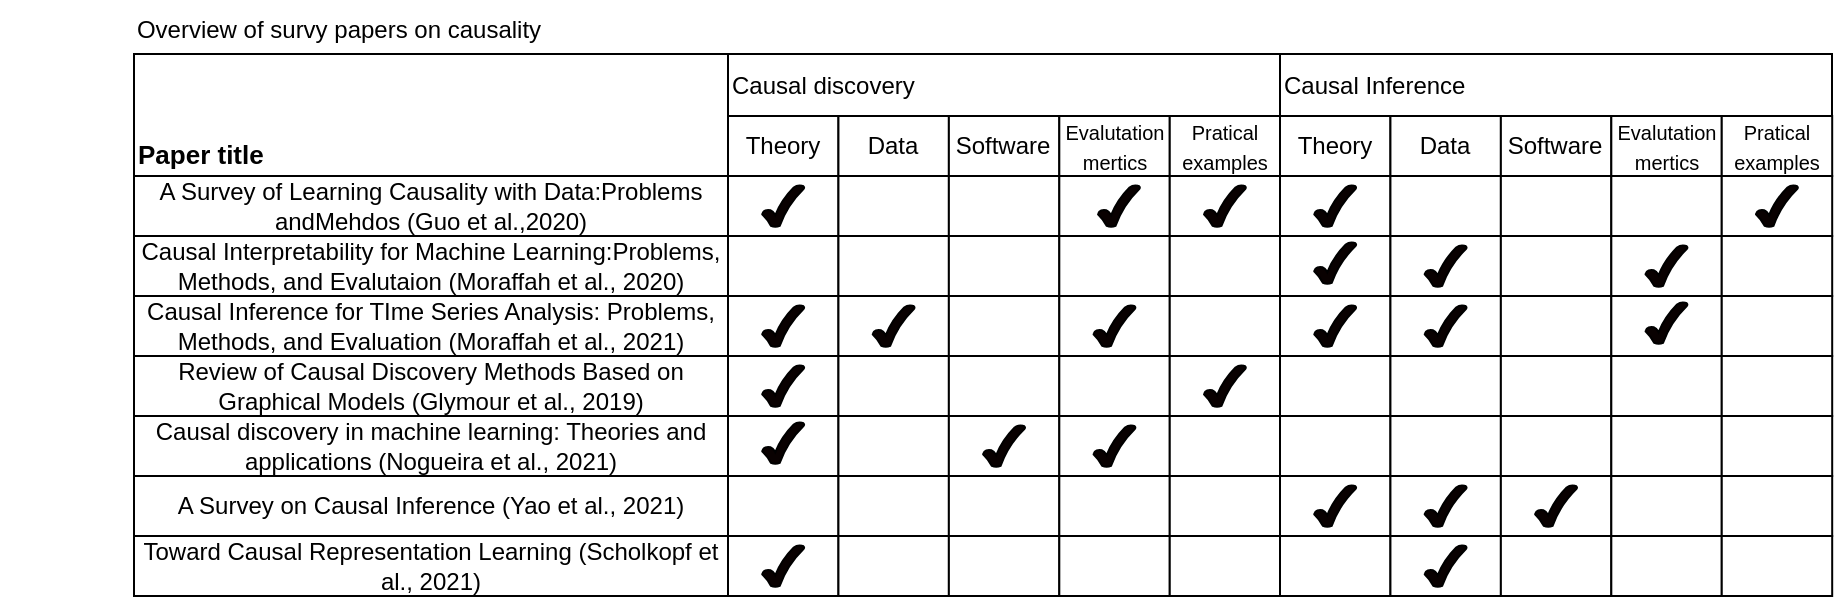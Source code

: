 <mxfile version="22.1.18" type="github">
  <diagram name="第 1 页" id="0yjnDibDTA3Oow093cHx">
    <mxGraphModel dx="1026" dy="1051" grid="0" gridSize="10" guides="1" tooltips="1" connect="1" arrows="1" fold="1" page="0" pageScale="1" pageWidth="1200" pageHeight="1920" math="0" shadow="0">
      <root>
        <mxCell id="0" />
        <mxCell id="1" parent="0" />
        <mxCell id="Acnp41Ya85CCzO2hhUB4-1" value="Overview of survy papers on causality" style="text;html=1;strokeColor=none;fillColor=none;align=center;verticalAlign=middle;whiteSpace=wrap;rounded=0;" vertex="1" parent="1">
          <mxGeometry x="226" y="-144" width="339" height="30" as="geometry" />
        </mxCell>
        <mxCell id="Acnp41Ya85CCzO2hhUB4-2" value="&lt;font style=&quot;font-size: 13px;&quot;&gt;&lt;b&gt;Paper title&lt;/b&gt;&lt;/font&gt;" style="rounded=0;whiteSpace=wrap;html=1;align=left;verticalAlign=bottom;" vertex="1" parent="1">
          <mxGeometry x="293" y="-117" width="297" height="61" as="geometry" />
        </mxCell>
        <mxCell id="Acnp41Ya85CCzO2hhUB4-3" value="" style="rounded=0;whiteSpace=wrap;html=1;" vertex="1" parent="1">
          <mxGeometry x="590" y="-117" width="276" height="60" as="geometry" />
        </mxCell>
        <mxCell id="Acnp41Ya85CCzO2hhUB4-4" value="Causal discovery" style="rounded=0;whiteSpace=wrap;html=1;align=left;" vertex="1" parent="1">
          <mxGeometry x="590" y="-117" width="276" height="31" as="geometry" />
        </mxCell>
        <mxCell id="Acnp41Ya85CCzO2hhUB4-21" value="" style="group" vertex="1" connectable="0" parent="1">
          <mxGeometry x="590" y="-86" width="55.218" height="240" as="geometry" />
        </mxCell>
        <mxCell id="Acnp41Ya85CCzO2hhUB4-6" value="Theory" style="rounded=0;whiteSpace=wrap;html=1;" vertex="1" parent="Acnp41Ya85CCzO2hhUB4-21">
          <mxGeometry width="55.218" height="30" as="geometry" />
        </mxCell>
        <mxCell id="Acnp41Ya85CCzO2hhUB4-8" value="" style="rounded=0;whiteSpace=wrap;html=1;" vertex="1" parent="Acnp41Ya85CCzO2hhUB4-21">
          <mxGeometry y="30" width="55.218" height="30" as="geometry" />
        </mxCell>
        <mxCell id="Acnp41Ya85CCzO2hhUB4-13" value="" style="rounded=0;whiteSpace=wrap;html=1;" vertex="1" parent="Acnp41Ya85CCzO2hhUB4-21">
          <mxGeometry y="60" width="55.218" height="30" as="geometry" />
        </mxCell>
        <mxCell id="Acnp41Ya85CCzO2hhUB4-14" value="" style="rounded=0;whiteSpace=wrap;html=1;" vertex="1" parent="Acnp41Ya85CCzO2hhUB4-21">
          <mxGeometry y="90" width="55.218" height="30" as="geometry" />
        </mxCell>
        <mxCell id="Acnp41Ya85CCzO2hhUB4-17" value="" style="rounded=0;whiteSpace=wrap;html=1;" vertex="1" parent="Acnp41Ya85CCzO2hhUB4-21">
          <mxGeometry y="120" width="55.218" height="30" as="geometry" />
        </mxCell>
        <mxCell id="Acnp41Ya85CCzO2hhUB4-18" value="" style="rounded=0;whiteSpace=wrap;html=1;" vertex="1" parent="Acnp41Ya85CCzO2hhUB4-21">
          <mxGeometry y="150" width="55.218" height="30" as="geometry" />
        </mxCell>
        <mxCell id="Acnp41Ya85CCzO2hhUB4-19" value="" style="rounded=0;whiteSpace=wrap;html=1;" vertex="1" parent="Acnp41Ya85CCzO2hhUB4-21">
          <mxGeometry y="180" width="55.218" height="30" as="geometry" />
        </mxCell>
        <mxCell id="Acnp41Ya85CCzO2hhUB4-20" value="" style="rounded=0;whiteSpace=wrap;html=1;" vertex="1" parent="Acnp41Ya85CCzO2hhUB4-21">
          <mxGeometry y="210" width="55.218" height="30" as="geometry" />
        </mxCell>
        <mxCell id="Acnp41Ya85CCzO2hhUB4-166" value="" style="verticalLabelPosition=bottom;verticalAlign=top;html=1;shape=mxgraph.basic.tick;fillColor=#090101;" vertex="1" parent="Acnp41Ya85CCzO2hhUB4-21">
          <mxGeometry x="17.11" y="34.5" width="21" height="21" as="geometry" />
        </mxCell>
        <mxCell id="Acnp41Ya85CCzO2hhUB4-174" value="" style="verticalLabelPosition=bottom;verticalAlign=top;html=1;shape=mxgraph.basic.tick;fillColor=#090101;" vertex="1" parent="Acnp41Ya85CCzO2hhUB4-21">
          <mxGeometry x="17.11" y="94.5" width="21" height="21" as="geometry" />
        </mxCell>
        <mxCell id="Acnp41Ya85CCzO2hhUB4-180" value="" style="verticalLabelPosition=bottom;verticalAlign=top;html=1;shape=mxgraph.basic.tick;fillColor=#090101;" vertex="1" parent="Acnp41Ya85CCzO2hhUB4-21">
          <mxGeometry x="17.11" y="124.5" width="21" height="21" as="geometry" />
        </mxCell>
        <mxCell id="Acnp41Ya85CCzO2hhUB4-182" value="" style="verticalLabelPosition=bottom;verticalAlign=top;html=1;shape=mxgraph.basic.tick;fillColor=#090101;" vertex="1" parent="Acnp41Ya85CCzO2hhUB4-21">
          <mxGeometry x="17.11" y="153" width="21" height="21" as="geometry" />
        </mxCell>
        <mxCell id="Acnp41Ya85CCzO2hhUB4-189" value="" style="verticalLabelPosition=bottom;verticalAlign=top;html=1;shape=mxgraph.basic.tick;fillColor=#090101;" vertex="1" parent="Acnp41Ya85CCzO2hhUB4-21">
          <mxGeometry x="17.11" y="214.5" width="21" height="21" as="geometry" />
        </mxCell>
        <mxCell id="Acnp41Ya85CCzO2hhUB4-26" value="" style="group" vertex="1" connectable="0" parent="1">
          <mxGeometry x="645.218" y="-86" width="55.218" height="240" as="geometry" />
        </mxCell>
        <mxCell id="Acnp41Ya85CCzO2hhUB4-27" value="Data" style="rounded=0;whiteSpace=wrap;html=1;" vertex="1" parent="Acnp41Ya85CCzO2hhUB4-26">
          <mxGeometry width="55.218" height="30" as="geometry" />
        </mxCell>
        <mxCell id="Acnp41Ya85CCzO2hhUB4-28" value="" style="rounded=0;whiteSpace=wrap;html=1;" vertex="1" parent="Acnp41Ya85CCzO2hhUB4-26">
          <mxGeometry y="30" width="55.218" height="30" as="geometry" />
        </mxCell>
        <mxCell id="Acnp41Ya85CCzO2hhUB4-29" value="" style="rounded=0;whiteSpace=wrap;html=1;" vertex="1" parent="Acnp41Ya85CCzO2hhUB4-26">
          <mxGeometry y="60" width="55.218" height="30" as="geometry" />
        </mxCell>
        <mxCell id="Acnp41Ya85CCzO2hhUB4-30" value="" style="rounded=0;whiteSpace=wrap;html=1;" vertex="1" parent="Acnp41Ya85CCzO2hhUB4-26">
          <mxGeometry y="90" width="55.218" height="30" as="geometry" />
        </mxCell>
        <mxCell id="Acnp41Ya85CCzO2hhUB4-31" value="" style="rounded=0;whiteSpace=wrap;html=1;" vertex="1" parent="Acnp41Ya85CCzO2hhUB4-26">
          <mxGeometry y="120" width="55.218" height="30" as="geometry" />
        </mxCell>
        <mxCell id="Acnp41Ya85CCzO2hhUB4-32" value="" style="rounded=0;whiteSpace=wrap;html=1;" vertex="1" parent="Acnp41Ya85CCzO2hhUB4-26">
          <mxGeometry y="150" width="55.218" height="30" as="geometry" />
        </mxCell>
        <mxCell id="Acnp41Ya85CCzO2hhUB4-33" value="" style="rounded=0;whiteSpace=wrap;html=1;" vertex="1" parent="Acnp41Ya85CCzO2hhUB4-26">
          <mxGeometry y="180" width="55.218" height="30" as="geometry" />
        </mxCell>
        <mxCell id="Acnp41Ya85CCzO2hhUB4-34" value="" style="rounded=0;whiteSpace=wrap;html=1;" vertex="1" parent="Acnp41Ya85CCzO2hhUB4-26">
          <mxGeometry y="210" width="55.218" height="30" as="geometry" />
        </mxCell>
        <mxCell id="Acnp41Ya85CCzO2hhUB4-175" value="" style="verticalLabelPosition=bottom;verticalAlign=top;html=1;shape=mxgraph.basic.tick;fillColor=#090101;" vertex="1" parent="Acnp41Ya85CCzO2hhUB4-26">
          <mxGeometry x="17.112" y="94.5" width="21" height="21" as="geometry" />
        </mxCell>
        <mxCell id="Acnp41Ya85CCzO2hhUB4-35" value="" style="group" vertex="1" connectable="0" parent="1">
          <mxGeometry x="700.437" y="-86" width="55.218" height="240" as="geometry" />
        </mxCell>
        <mxCell id="Acnp41Ya85CCzO2hhUB4-36" value="Software" style="rounded=0;whiteSpace=wrap;html=1;" vertex="1" parent="Acnp41Ya85CCzO2hhUB4-35">
          <mxGeometry width="55.218" height="30" as="geometry" />
        </mxCell>
        <mxCell id="Acnp41Ya85CCzO2hhUB4-37" value="" style="rounded=0;whiteSpace=wrap;html=1;" vertex="1" parent="Acnp41Ya85CCzO2hhUB4-35">
          <mxGeometry y="30" width="55.218" height="30" as="geometry" />
        </mxCell>
        <mxCell id="Acnp41Ya85CCzO2hhUB4-38" value="" style="rounded=0;whiteSpace=wrap;html=1;" vertex="1" parent="Acnp41Ya85CCzO2hhUB4-35">
          <mxGeometry y="60" width="55.218" height="30" as="geometry" />
        </mxCell>
        <mxCell id="Acnp41Ya85CCzO2hhUB4-39" value="" style="rounded=0;whiteSpace=wrap;html=1;" vertex="1" parent="Acnp41Ya85CCzO2hhUB4-35">
          <mxGeometry y="90" width="55.218" height="30" as="geometry" />
        </mxCell>
        <mxCell id="Acnp41Ya85CCzO2hhUB4-40" value="" style="rounded=0;whiteSpace=wrap;html=1;" vertex="1" parent="Acnp41Ya85CCzO2hhUB4-35">
          <mxGeometry y="120" width="55.218" height="30" as="geometry" />
        </mxCell>
        <mxCell id="Acnp41Ya85CCzO2hhUB4-41" value="" style="rounded=0;whiteSpace=wrap;html=1;" vertex="1" parent="Acnp41Ya85CCzO2hhUB4-35">
          <mxGeometry y="150" width="55.218" height="30" as="geometry" />
        </mxCell>
        <mxCell id="Acnp41Ya85CCzO2hhUB4-42" value="" style="rounded=0;whiteSpace=wrap;html=1;" vertex="1" parent="Acnp41Ya85CCzO2hhUB4-35">
          <mxGeometry y="180" width="55.218" height="30" as="geometry" />
        </mxCell>
        <mxCell id="Acnp41Ya85CCzO2hhUB4-43" value="" style="rounded=0;whiteSpace=wrap;html=1;" vertex="1" parent="Acnp41Ya85CCzO2hhUB4-35">
          <mxGeometry y="210" width="55.218" height="30" as="geometry" />
        </mxCell>
        <mxCell id="Acnp41Ya85CCzO2hhUB4-183" value="" style="verticalLabelPosition=bottom;verticalAlign=top;html=1;shape=mxgraph.basic.tick;fillColor=#090101;" vertex="1" parent="Acnp41Ya85CCzO2hhUB4-35">
          <mxGeometry x="17.113" y="154.5" width="21" height="21" as="geometry" />
        </mxCell>
        <mxCell id="Acnp41Ya85CCzO2hhUB4-53" value="" style="group" vertex="1" connectable="0" parent="1">
          <mxGeometry x="755.655" y="-86" width="55.218" height="240" as="geometry" />
        </mxCell>
        <mxCell id="Acnp41Ya85CCzO2hhUB4-54" value="&lt;font style=&quot;font-size: 10px;&quot;&gt;Evalutation mertics&lt;/font&gt;" style="rounded=0;whiteSpace=wrap;html=1;" vertex="1" parent="Acnp41Ya85CCzO2hhUB4-53">
          <mxGeometry width="55.218" height="30" as="geometry" />
        </mxCell>
        <mxCell id="Acnp41Ya85CCzO2hhUB4-55" value="" style="rounded=0;whiteSpace=wrap;html=1;" vertex="1" parent="Acnp41Ya85CCzO2hhUB4-53">
          <mxGeometry y="30" width="55.218" height="30" as="geometry" />
        </mxCell>
        <mxCell id="Acnp41Ya85CCzO2hhUB4-56" value="" style="rounded=0;whiteSpace=wrap;html=1;" vertex="1" parent="Acnp41Ya85CCzO2hhUB4-53">
          <mxGeometry y="60" width="55.218" height="30" as="geometry" />
        </mxCell>
        <mxCell id="Acnp41Ya85CCzO2hhUB4-57" value="" style="rounded=0;whiteSpace=wrap;html=1;" vertex="1" parent="Acnp41Ya85CCzO2hhUB4-53">
          <mxGeometry y="90" width="55.218" height="30" as="geometry" />
        </mxCell>
        <mxCell id="Acnp41Ya85CCzO2hhUB4-58" value="" style="rounded=0;whiteSpace=wrap;html=1;" vertex="1" parent="Acnp41Ya85CCzO2hhUB4-53">
          <mxGeometry y="120" width="55.218" height="30" as="geometry" />
        </mxCell>
        <mxCell id="Acnp41Ya85CCzO2hhUB4-59" value="" style="rounded=0;whiteSpace=wrap;html=1;" vertex="1" parent="Acnp41Ya85CCzO2hhUB4-53">
          <mxGeometry y="150" width="55.218" height="30" as="geometry" />
        </mxCell>
        <mxCell id="Acnp41Ya85CCzO2hhUB4-60" value="" style="rounded=0;whiteSpace=wrap;html=1;" vertex="1" parent="Acnp41Ya85CCzO2hhUB4-53">
          <mxGeometry y="180" width="55.218" height="30" as="geometry" />
        </mxCell>
        <mxCell id="Acnp41Ya85CCzO2hhUB4-61" value="" style="rounded=0;whiteSpace=wrap;html=1;" vertex="1" parent="Acnp41Ya85CCzO2hhUB4-53">
          <mxGeometry y="210" width="55.218" height="30" as="geometry" />
        </mxCell>
        <mxCell id="Acnp41Ya85CCzO2hhUB4-167" value="" style="verticalLabelPosition=bottom;verticalAlign=top;html=1;shape=mxgraph.basic.tick;fillColor=#090101;" vertex="1" parent="Acnp41Ya85CCzO2hhUB4-53">
          <mxGeometry x="19.345" y="34.5" width="21" height="21" as="geometry" />
        </mxCell>
        <mxCell id="Acnp41Ya85CCzO2hhUB4-176" value="" style="verticalLabelPosition=bottom;verticalAlign=top;html=1;shape=mxgraph.basic.tick;fillColor=#090101;fontStyle=1" vertex="1" parent="Acnp41Ya85CCzO2hhUB4-53">
          <mxGeometry x="17.105" y="94.5" width="21" height="21" as="geometry" />
        </mxCell>
        <mxCell id="Acnp41Ya85CCzO2hhUB4-184" value="" style="verticalLabelPosition=bottom;verticalAlign=top;html=1;shape=mxgraph.basic.tick;fillColor=#090101;" vertex="1" parent="Acnp41Ya85CCzO2hhUB4-53">
          <mxGeometry x="17.105" y="154.5" width="21" height="21" as="geometry" />
        </mxCell>
        <mxCell id="Acnp41Ya85CCzO2hhUB4-44" value="" style="group" vertex="1" connectable="0" parent="1">
          <mxGeometry x="810.873" y="-86" width="55.218" height="240" as="geometry" />
        </mxCell>
        <mxCell id="Acnp41Ya85CCzO2hhUB4-45" value="&lt;font style=&quot;font-size: 10px;&quot;&gt;Pratical examples&lt;/font&gt;" style="rounded=0;whiteSpace=wrap;html=1;" vertex="1" parent="Acnp41Ya85CCzO2hhUB4-44">
          <mxGeometry width="55.218" height="30" as="geometry" />
        </mxCell>
        <mxCell id="Acnp41Ya85CCzO2hhUB4-46" value="" style="rounded=0;whiteSpace=wrap;html=1;" vertex="1" parent="Acnp41Ya85CCzO2hhUB4-44">
          <mxGeometry y="30" width="55.218" height="30" as="geometry" />
        </mxCell>
        <mxCell id="Acnp41Ya85CCzO2hhUB4-47" value="" style="rounded=0;whiteSpace=wrap;html=1;" vertex="1" parent="Acnp41Ya85CCzO2hhUB4-44">
          <mxGeometry y="60" width="55.218" height="30" as="geometry" />
        </mxCell>
        <mxCell id="Acnp41Ya85CCzO2hhUB4-48" value="" style="rounded=0;whiteSpace=wrap;html=1;" vertex="1" parent="Acnp41Ya85CCzO2hhUB4-44">
          <mxGeometry y="90" width="55.218" height="30" as="geometry" />
        </mxCell>
        <mxCell id="Acnp41Ya85CCzO2hhUB4-49" value="" style="rounded=0;whiteSpace=wrap;html=1;" vertex="1" parent="Acnp41Ya85CCzO2hhUB4-44">
          <mxGeometry y="120" width="55.218" height="30" as="geometry" />
        </mxCell>
        <mxCell id="Acnp41Ya85CCzO2hhUB4-50" value="" style="rounded=0;whiteSpace=wrap;html=1;" vertex="1" parent="Acnp41Ya85CCzO2hhUB4-44">
          <mxGeometry y="150" width="55.218" height="30" as="geometry" />
        </mxCell>
        <mxCell id="Acnp41Ya85CCzO2hhUB4-51" value="" style="rounded=0;whiteSpace=wrap;html=1;" vertex="1" parent="Acnp41Ya85CCzO2hhUB4-44">
          <mxGeometry y="180" width="55.218" height="30" as="geometry" />
        </mxCell>
        <mxCell id="Acnp41Ya85CCzO2hhUB4-52" value="" style="rounded=0;whiteSpace=wrap;html=1;" vertex="1" parent="Acnp41Ya85CCzO2hhUB4-44">
          <mxGeometry y="210" width="55.218" height="30" as="geometry" />
        </mxCell>
        <mxCell id="Acnp41Ya85CCzO2hhUB4-168" value="" style="verticalLabelPosition=bottom;verticalAlign=top;html=1;shape=mxgraph.basic.tick;fillColor=#090101;" vertex="1" parent="Acnp41Ya85CCzO2hhUB4-44">
          <mxGeometry x="17.107" y="34.5" width="21" height="21" as="geometry" />
        </mxCell>
        <mxCell id="Acnp41Ya85CCzO2hhUB4-181" value="" style="verticalLabelPosition=bottom;verticalAlign=top;html=1;shape=mxgraph.basic.tick;fillColor=#090101;" vertex="1" parent="Acnp41Ya85CCzO2hhUB4-44">
          <mxGeometry x="17.107" y="124.5" width="21" height="21" as="geometry" />
        </mxCell>
        <mxCell id="Acnp41Ya85CCzO2hhUB4-110" value="" style="rounded=0;whiteSpace=wrap;html=1;" vertex="1" parent="1">
          <mxGeometry x="866" y="-117" width="276" height="60" as="geometry" />
        </mxCell>
        <mxCell id="Acnp41Ya85CCzO2hhUB4-111" value="Causal Inference" style="rounded=0;whiteSpace=wrap;html=1;align=left;" vertex="1" parent="1">
          <mxGeometry x="866" y="-117" width="276" height="31" as="geometry" />
        </mxCell>
        <mxCell id="Acnp41Ya85CCzO2hhUB4-112" value="" style="group" vertex="1" connectable="0" parent="1">
          <mxGeometry x="866" y="-86" width="55.218" height="240" as="geometry" />
        </mxCell>
        <mxCell id="Acnp41Ya85CCzO2hhUB4-113" value="Theory" style="rounded=0;whiteSpace=wrap;html=1;" vertex="1" parent="Acnp41Ya85CCzO2hhUB4-112">
          <mxGeometry width="55.218" height="30" as="geometry" />
        </mxCell>
        <mxCell id="Acnp41Ya85CCzO2hhUB4-114" value="" style="rounded=0;whiteSpace=wrap;html=1;" vertex="1" parent="Acnp41Ya85CCzO2hhUB4-112">
          <mxGeometry y="30" width="55.218" height="30" as="geometry" />
        </mxCell>
        <mxCell id="Acnp41Ya85CCzO2hhUB4-115" value="" style="rounded=0;whiteSpace=wrap;html=1;" vertex="1" parent="Acnp41Ya85CCzO2hhUB4-112">
          <mxGeometry y="60" width="55.218" height="30" as="geometry" />
        </mxCell>
        <mxCell id="Acnp41Ya85CCzO2hhUB4-116" value="" style="rounded=0;whiteSpace=wrap;html=1;" vertex="1" parent="Acnp41Ya85CCzO2hhUB4-112">
          <mxGeometry y="90" width="55.218" height="30" as="geometry" />
        </mxCell>
        <mxCell id="Acnp41Ya85CCzO2hhUB4-117" value="" style="rounded=0;whiteSpace=wrap;html=1;" vertex="1" parent="Acnp41Ya85CCzO2hhUB4-112">
          <mxGeometry y="120" width="55.218" height="30" as="geometry" />
        </mxCell>
        <mxCell id="Acnp41Ya85CCzO2hhUB4-118" value="" style="rounded=0;whiteSpace=wrap;html=1;" vertex="1" parent="Acnp41Ya85CCzO2hhUB4-112">
          <mxGeometry y="150" width="55.218" height="30" as="geometry" />
        </mxCell>
        <mxCell id="Acnp41Ya85CCzO2hhUB4-119" value="" style="rounded=0;whiteSpace=wrap;html=1;" vertex="1" parent="Acnp41Ya85CCzO2hhUB4-112">
          <mxGeometry y="180" width="55.218" height="30" as="geometry" />
        </mxCell>
        <mxCell id="Acnp41Ya85CCzO2hhUB4-120" value="" style="rounded=0;whiteSpace=wrap;html=1;" vertex="1" parent="Acnp41Ya85CCzO2hhUB4-112">
          <mxGeometry y="210" width="55.218" height="30" as="geometry" />
        </mxCell>
        <mxCell id="Acnp41Ya85CCzO2hhUB4-169" value="" style="verticalLabelPosition=bottom;verticalAlign=top;html=1;shape=mxgraph.basic.tick;fillColor=#090101;" vertex="1" parent="Acnp41Ya85CCzO2hhUB4-112">
          <mxGeometry x="17.11" y="34.5" width="21" height="21" as="geometry" />
        </mxCell>
        <mxCell id="Acnp41Ya85CCzO2hhUB4-171" value="" style="verticalLabelPosition=bottom;verticalAlign=top;html=1;shape=mxgraph.basic.tick;fillColor=#090101;" vertex="1" parent="Acnp41Ya85CCzO2hhUB4-112">
          <mxGeometry x="17.11" y="63" width="21" height="21" as="geometry" />
        </mxCell>
        <mxCell id="Acnp41Ya85CCzO2hhUB4-177" value="" style="verticalLabelPosition=bottom;verticalAlign=top;html=1;shape=mxgraph.basic.tick;fillColor=#090101;" vertex="1" parent="Acnp41Ya85CCzO2hhUB4-112">
          <mxGeometry x="17.11" y="94.5" width="21" height="21" as="geometry" />
        </mxCell>
        <mxCell id="Acnp41Ya85CCzO2hhUB4-185" value="" style="verticalLabelPosition=bottom;verticalAlign=top;html=1;shape=mxgraph.basic.tick;fillColor=#090101;" vertex="1" parent="Acnp41Ya85CCzO2hhUB4-112">
          <mxGeometry x="17.11" y="184.5" width="21" height="21" as="geometry" />
        </mxCell>
        <mxCell id="Acnp41Ya85CCzO2hhUB4-121" value="" style="group" vertex="1" connectable="0" parent="1">
          <mxGeometry x="921.218" y="-86" width="55.218" height="240" as="geometry" />
        </mxCell>
        <mxCell id="Acnp41Ya85CCzO2hhUB4-122" value="Data" style="rounded=0;whiteSpace=wrap;html=1;" vertex="1" parent="Acnp41Ya85CCzO2hhUB4-121">
          <mxGeometry width="55.218" height="30" as="geometry" />
        </mxCell>
        <mxCell id="Acnp41Ya85CCzO2hhUB4-123" value="" style="rounded=0;whiteSpace=wrap;html=1;" vertex="1" parent="Acnp41Ya85CCzO2hhUB4-121">
          <mxGeometry y="30" width="55.218" height="30" as="geometry" />
        </mxCell>
        <mxCell id="Acnp41Ya85CCzO2hhUB4-124" value="" style="rounded=0;whiteSpace=wrap;html=1;" vertex="1" parent="Acnp41Ya85CCzO2hhUB4-121">
          <mxGeometry y="60" width="55.218" height="30" as="geometry" />
        </mxCell>
        <mxCell id="Acnp41Ya85CCzO2hhUB4-125" value="" style="rounded=0;whiteSpace=wrap;html=1;" vertex="1" parent="Acnp41Ya85CCzO2hhUB4-121">
          <mxGeometry y="90" width="55.218" height="30" as="geometry" />
        </mxCell>
        <mxCell id="Acnp41Ya85CCzO2hhUB4-126" value="" style="rounded=0;whiteSpace=wrap;html=1;" vertex="1" parent="Acnp41Ya85CCzO2hhUB4-121">
          <mxGeometry y="120" width="55.218" height="30" as="geometry" />
        </mxCell>
        <mxCell id="Acnp41Ya85CCzO2hhUB4-127" value="" style="rounded=0;whiteSpace=wrap;html=1;" vertex="1" parent="Acnp41Ya85CCzO2hhUB4-121">
          <mxGeometry y="150" width="55.218" height="30" as="geometry" />
        </mxCell>
        <mxCell id="Acnp41Ya85CCzO2hhUB4-128" value="" style="rounded=0;whiteSpace=wrap;html=1;" vertex="1" parent="Acnp41Ya85CCzO2hhUB4-121">
          <mxGeometry y="180" width="55.218" height="30" as="geometry" />
        </mxCell>
        <mxCell id="Acnp41Ya85CCzO2hhUB4-129" value="" style="rounded=0;whiteSpace=wrap;html=1;" vertex="1" parent="Acnp41Ya85CCzO2hhUB4-121">
          <mxGeometry y="210" width="55.218" height="30" as="geometry" />
        </mxCell>
        <mxCell id="Acnp41Ya85CCzO2hhUB4-172" value="" style="verticalLabelPosition=bottom;verticalAlign=top;html=1;shape=mxgraph.basic.tick;fillColor=#090101;" vertex="1" parent="Acnp41Ya85CCzO2hhUB4-121">
          <mxGeometry x="17.112" y="64.5" width="21" height="21" as="geometry" />
        </mxCell>
        <mxCell id="Acnp41Ya85CCzO2hhUB4-178" value="" style="verticalLabelPosition=bottom;verticalAlign=top;html=1;shape=mxgraph.basic.tick;fillColor=#090101;" vertex="1" parent="Acnp41Ya85CCzO2hhUB4-121">
          <mxGeometry x="17.112" y="94.5" width="21" height="21" as="geometry" />
        </mxCell>
        <mxCell id="Acnp41Ya85CCzO2hhUB4-187" value="" style="verticalLabelPosition=bottom;verticalAlign=top;html=1;shape=mxgraph.basic.tick;fillColor=#090101;" vertex="1" parent="Acnp41Ya85CCzO2hhUB4-121">
          <mxGeometry x="17.112" y="184.5" width="21" height="21" as="geometry" />
        </mxCell>
        <mxCell id="Acnp41Ya85CCzO2hhUB4-190" value="" style="verticalLabelPosition=bottom;verticalAlign=top;html=1;shape=mxgraph.basic.tick;fillColor=#090101;" vertex="1" parent="Acnp41Ya85CCzO2hhUB4-121">
          <mxGeometry x="17.112" y="214.5" width="21" height="21" as="geometry" />
        </mxCell>
        <mxCell id="Acnp41Ya85CCzO2hhUB4-130" value="" style="group" vertex="1" connectable="0" parent="1">
          <mxGeometry x="976.437" y="-86" width="55.218" height="240" as="geometry" />
        </mxCell>
        <mxCell id="Acnp41Ya85CCzO2hhUB4-131" value="Software" style="rounded=0;whiteSpace=wrap;html=1;" vertex="1" parent="Acnp41Ya85CCzO2hhUB4-130">
          <mxGeometry width="55.218" height="30" as="geometry" />
        </mxCell>
        <mxCell id="Acnp41Ya85CCzO2hhUB4-132" value="" style="rounded=0;whiteSpace=wrap;html=1;" vertex="1" parent="Acnp41Ya85CCzO2hhUB4-130">
          <mxGeometry y="30" width="55.218" height="30" as="geometry" />
        </mxCell>
        <mxCell id="Acnp41Ya85CCzO2hhUB4-133" value="" style="rounded=0;whiteSpace=wrap;html=1;" vertex="1" parent="Acnp41Ya85CCzO2hhUB4-130">
          <mxGeometry y="60" width="55.218" height="30" as="geometry" />
        </mxCell>
        <mxCell id="Acnp41Ya85CCzO2hhUB4-134" value="" style="rounded=0;whiteSpace=wrap;html=1;" vertex="1" parent="Acnp41Ya85CCzO2hhUB4-130">
          <mxGeometry y="90" width="55.218" height="30" as="geometry" />
        </mxCell>
        <mxCell id="Acnp41Ya85CCzO2hhUB4-135" value="" style="rounded=0;whiteSpace=wrap;html=1;" vertex="1" parent="Acnp41Ya85CCzO2hhUB4-130">
          <mxGeometry y="120" width="55.218" height="30" as="geometry" />
        </mxCell>
        <mxCell id="Acnp41Ya85CCzO2hhUB4-136" value="" style="rounded=0;whiteSpace=wrap;html=1;" vertex="1" parent="Acnp41Ya85CCzO2hhUB4-130">
          <mxGeometry y="150" width="55.218" height="30" as="geometry" />
        </mxCell>
        <mxCell id="Acnp41Ya85CCzO2hhUB4-137" value="" style="rounded=0;whiteSpace=wrap;html=1;" vertex="1" parent="Acnp41Ya85CCzO2hhUB4-130">
          <mxGeometry y="180" width="55.218" height="30" as="geometry" />
        </mxCell>
        <mxCell id="Acnp41Ya85CCzO2hhUB4-138" value="" style="rounded=0;whiteSpace=wrap;html=1;" vertex="1" parent="Acnp41Ya85CCzO2hhUB4-130">
          <mxGeometry y="210" width="55.218" height="30" as="geometry" />
        </mxCell>
        <mxCell id="Acnp41Ya85CCzO2hhUB4-188" value="" style="verticalLabelPosition=bottom;verticalAlign=top;html=1;shape=mxgraph.basic.tick;fillColor=#090101;" vertex="1" parent="Acnp41Ya85CCzO2hhUB4-130">
          <mxGeometry x="17.113" y="184.5" width="21" height="21" as="geometry" />
        </mxCell>
        <mxCell id="Acnp41Ya85CCzO2hhUB4-139" value="" style="group" vertex="1" connectable="0" parent="1">
          <mxGeometry x="1031.655" y="-86" width="55.218" height="240" as="geometry" />
        </mxCell>
        <mxCell id="Acnp41Ya85CCzO2hhUB4-140" value="&lt;font style=&quot;font-size: 10px;&quot;&gt;Evalutation mertics&lt;/font&gt;" style="rounded=0;whiteSpace=wrap;html=1;" vertex="1" parent="Acnp41Ya85CCzO2hhUB4-139">
          <mxGeometry width="55.218" height="30" as="geometry" />
        </mxCell>
        <mxCell id="Acnp41Ya85CCzO2hhUB4-141" value="" style="rounded=0;whiteSpace=wrap;html=1;" vertex="1" parent="Acnp41Ya85CCzO2hhUB4-139">
          <mxGeometry y="30" width="55.218" height="30" as="geometry" />
        </mxCell>
        <mxCell id="Acnp41Ya85CCzO2hhUB4-142" value="" style="rounded=0;whiteSpace=wrap;html=1;" vertex="1" parent="Acnp41Ya85CCzO2hhUB4-139">
          <mxGeometry y="60" width="55.218" height="30" as="geometry" />
        </mxCell>
        <mxCell id="Acnp41Ya85CCzO2hhUB4-143" value="" style="rounded=0;whiteSpace=wrap;html=1;" vertex="1" parent="Acnp41Ya85CCzO2hhUB4-139">
          <mxGeometry y="90" width="55.218" height="30" as="geometry" />
        </mxCell>
        <mxCell id="Acnp41Ya85CCzO2hhUB4-144" value="" style="rounded=0;whiteSpace=wrap;html=1;" vertex="1" parent="Acnp41Ya85CCzO2hhUB4-139">
          <mxGeometry y="120" width="55.218" height="30" as="geometry" />
        </mxCell>
        <mxCell id="Acnp41Ya85CCzO2hhUB4-145" value="" style="rounded=0;whiteSpace=wrap;html=1;" vertex="1" parent="Acnp41Ya85CCzO2hhUB4-139">
          <mxGeometry y="150" width="55.218" height="30" as="geometry" />
        </mxCell>
        <mxCell id="Acnp41Ya85CCzO2hhUB4-146" value="" style="rounded=0;whiteSpace=wrap;html=1;" vertex="1" parent="Acnp41Ya85CCzO2hhUB4-139">
          <mxGeometry y="180" width="55.218" height="30" as="geometry" />
        </mxCell>
        <mxCell id="Acnp41Ya85CCzO2hhUB4-147" value="" style="rounded=0;whiteSpace=wrap;html=1;" vertex="1" parent="Acnp41Ya85CCzO2hhUB4-139">
          <mxGeometry y="210" width="55.218" height="30" as="geometry" />
        </mxCell>
        <mxCell id="Acnp41Ya85CCzO2hhUB4-173" value="" style="verticalLabelPosition=bottom;verticalAlign=top;html=1;shape=mxgraph.basic.tick;fillColor=#090101;" vertex="1" parent="Acnp41Ya85CCzO2hhUB4-139">
          <mxGeometry x="17.105" y="64.5" width="21" height="21" as="geometry" />
        </mxCell>
        <mxCell id="Acnp41Ya85CCzO2hhUB4-179" value="" style="verticalLabelPosition=bottom;verticalAlign=top;html=1;shape=mxgraph.basic.tick;fillColor=#090101;" vertex="1" parent="Acnp41Ya85CCzO2hhUB4-139">
          <mxGeometry x="17.105" y="93" width="21" height="21" as="geometry" />
        </mxCell>
        <mxCell id="Acnp41Ya85CCzO2hhUB4-148" value="" style="group" vertex="1" connectable="0" parent="1">
          <mxGeometry x="1086.873" y="-86" width="55.218" height="240" as="geometry" />
        </mxCell>
        <mxCell id="Acnp41Ya85CCzO2hhUB4-149" value="&lt;font style=&quot;font-size: 10px;&quot;&gt;Pratical examples&lt;/font&gt;" style="rounded=0;whiteSpace=wrap;html=1;" vertex="1" parent="Acnp41Ya85CCzO2hhUB4-148">
          <mxGeometry width="55.218" height="30" as="geometry" />
        </mxCell>
        <mxCell id="Acnp41Ya85CCzO2hhUB4-150" value="" style="rounded=0;whiteSpace=wrap;html=1;" vertex="1" parent="Acnp41Ya85CCzO2hhUB4-148">
          <mxGeometry y="30" width="55.218" height="30" as="geometry" />
        </mxCell>
        <mxCell id="Acnp41Ya85CCzO2hhUB4-151" value="" style="rounded=0;whiteSpace=wrap;html=1;" vertex="1" parent="Acnp41Ya85CCzO2hhUB4-148">
          <mxGeometry y="60" width="55.218" height="30" as="geometry" />
        </mxCell>
        <mxCell id="Acnp41Ya85CCzO2hhUB4-152" value="" style="rounded=0;whiteSpace=wrap;html=1;" vertex="1" parent="Acnp41Ya85CCzO2hhUB4-148">
          <mxGeometry y="90" width="55.218" height="30" as="geometry" />
        </mxCell>
        <mxCell id="Acnp41Ya85CCzO2hhUB4-153" value="" style="rounded=0;whiteSpace=wrap;html=1;" vertex="1" parent="Acnp41Ya85CCzO2hhUB4-148">
          <mxGeometry y="120" width="55.218" height="30" as="geometry" />
        </mxCell>
        <mxCell id="Acnp41Ya85CCzO2hhUB4-154" value="" style="rounded=0;whiteSpace=wrap;html=1;" vertex="1" parent="Acnp41Ya85CCzO2hhUB4-148">
          <mxGeometry y="150" width="55.218" height="30" as="geometry" />
        </mxCell>
        <mxCell id="Acnp41Ya85CCzO2hhUB4-155" value="" style="rounded=0;whiteSpace=wrap;html=1;" vertex="1" parent="Acnp41Ya85CCzO2hhUB4-148">
          <mxGeometry y="180" width="55.218" height="30" as="geometry" />
        </mxCell>
        <mxCell id="Acnp41Ya85CCzO2hhUB4-156" value="" style="rounded=0;whiteSpace=wrap;html=1;" vertex="1" parent="Acnp41Ya85CCzO2hhUB4-148">
          <mxGeometry y="210" width="55.218" height="30" as="geometry" />
        </mxCell>
        <mxCell id="Acnp41Ya85CCzO2hhUB4-170" value="" style="verticalLabelPosition=bottom;verticalAlign=top;html=1;shape=mxgraph.basic.tick;fillColor=#090101;" vertex="1" parent="Acnp41Ya85CCzO2hhUB4-148">
          <mxGeometry x="17.107" y="34.5" width="21" height="21" as="geometry" />
        </mxCell>
        <mxCell id="Acnp41Ya85CCzO2hhUB4-157" value="A Survey of Learning Causality with Data:Problems andMehdos (Guo et al.,2020)" style="rounded=0;whiteSpace=wrap;html=1;" vertex="1" parent="1">
          <mxGeometry x="293" y="-56" width="297" height="30" as="geometry" />
        </mxCell>
        <mxCell id="Acnp41Ya85CCzO2hhUB4-158" style="edgeStyle=orthogonalEdgeStyle;rounded=0;orthogonalLoop=1;jettySize=auto;html=1;exitX=0.5;exitY=1;exitDx=0;exitDy=0;" edge="1" parent="1" source="Acnp41Ya85CCzO2hhUB4-157" target="Acnp41Ya85CCzO2hhUB4-157">
          <mxGeometry relative="1" as="geometry" />
        </mxCell>
        <mxCell id="Acnp41Ya85CCzO2hhUB4-159" value="Causal Interpretability for Machine Learning:Problems, Methods, and Evalutaion (Moraffah et al., 2020)" style="rounded=0;whiteSpace=wrap;html=1;" vertex="1" parent="1">
          <mxGeometry x="293" y="-26" width="297" height="30" as="geometry" />
        </mxCell>
        <mxCell id="Acnp41Ya85CCzO2hhUB4-160" value="Causal Inference for TIme Series Analysis: Problems, Methods, and Evaluation (Moraffah et al., 2021)" style="rounded=0;whiteSpace=wrap;html=1;" vertex="1" parent="1">
          <mxGeometry x="293" y="4" width="297" height="30" as="geometry" />
        </mxCell>
        <mxCell id="Acnp41Ya85CCzO2hhUB4-161" value="Review of Causal Discovery Methods Based on Graphical Models (Glymour et al., 2019)" style="rounded=0;whiteSpace=wrap;html=1;" vertex="1" parent="1">
          <mxGeometry x="293" y="34" width="297" height="30" as="geometry" />
        </mxCell>
        <mxCell id="Acnp41Ya85CCzO2hhUB4-162" value="Causal discovery in machine learning: Theories and applications (Nogueira et al., 2021)" style="rounded=0;whiteSpace=wrap;html=1;" vertex="1" parent="1">
          <mxGeometry x="293" y="64" width="297" height="30" as="geometry" />
        </mxCell>
        <mxCell id="Acnp41Ya85CCzO2hhUB4-163" value="A Survey on Causal Inference (Yao et al., 2021)" style="rounded=0;whiteSpace=wrap;html=1;" vertex="1" parent="1">
          <mxGeometry x="293" y="94" width="297" height="30" as="geometry" />
        </mxCell>
        <mxCell id="Acnp41Ya85CCzO2hhUB4-164" value="Toward Causal Representation Learning (Scholkopf et al., 2021)" style="rounded=0;whiteSpace=wrap;html=1;" vertex="1" parent="1">
          <mxGeometry x="293" y="124" width="297" height="30" as="geometry" />
        </mxCell>
      </root>
    </mxGraphModel>
  </diagram>
</mxfile>
